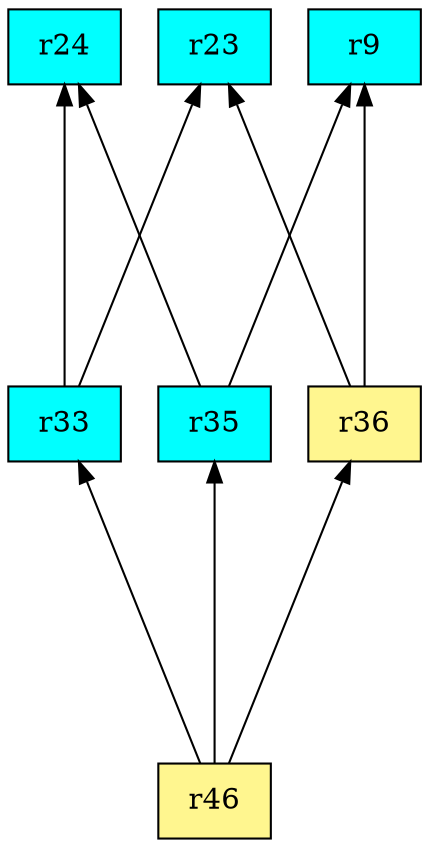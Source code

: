digraph G {
rankdir=BT;ranksep="2.0";
"r35" [shape=record,fillcolor=cyan,style=filled,label="{r35}"];
"r24" [shape=record,fillcolor=cyan,style=filled,label="{r24}"];
"r23" [shape=record,fillcolor=cyan,style=filled,label="{r23}"];
"r33" [shape=record,fillcolor=cyan,style=filled,label="{r33}"];
"r36" [shape=record,fillcolor=khaki1,style=filled,label="{r36}"];
"r46" [shape=record,fillcolor=khaki1,style=filled,label="{r46}"];
"r9" [shape=record,fillcolor=cyan,style=filled,label="{r9}"];
"r35" -> "r9"
"r35" -> "r24"
"r33" -> "r24"
"r33" -> "r23"
"r36" -> "r9"
"r36" -> "r23"
"r46" -> "r35"
"r46" -> "r33"
"r46" -> "r36"
}